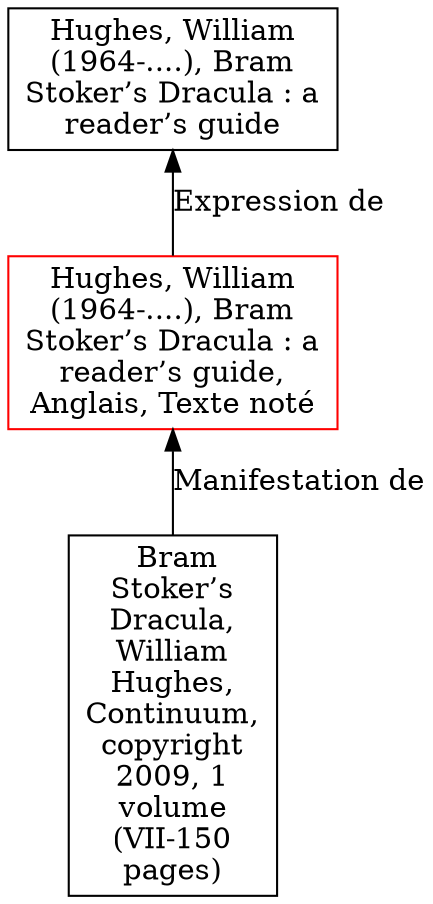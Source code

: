 // Notice UMLRM0112
digraph UMLRM0112 {
	node [align=left shape=rect]
	size="20,20"
	rankdir=BT
	UMLRM0112 [label="Hughes, William
(1964-....), Bram
Stoker’s Dracula : a
reader’s guide,
Anglais, Texte noté" color=red]
	UMLRM0111 [label="Hughes, William
(1964-....), Bram
Stoker’s Dracula : a
reader’s guide"]
	UMLRM0112 -> UMLRM0111 [label="Expression de"]
	UMLRM0113 [label=" Bram
Stoker’s
Dracula,
William
Hughes,
Continuum,
copyright
2009, 1
volume
(VII-150
pages)"]
	UMLRM0113 -> UMLRM0112 [label="Manifestation de"]
}
